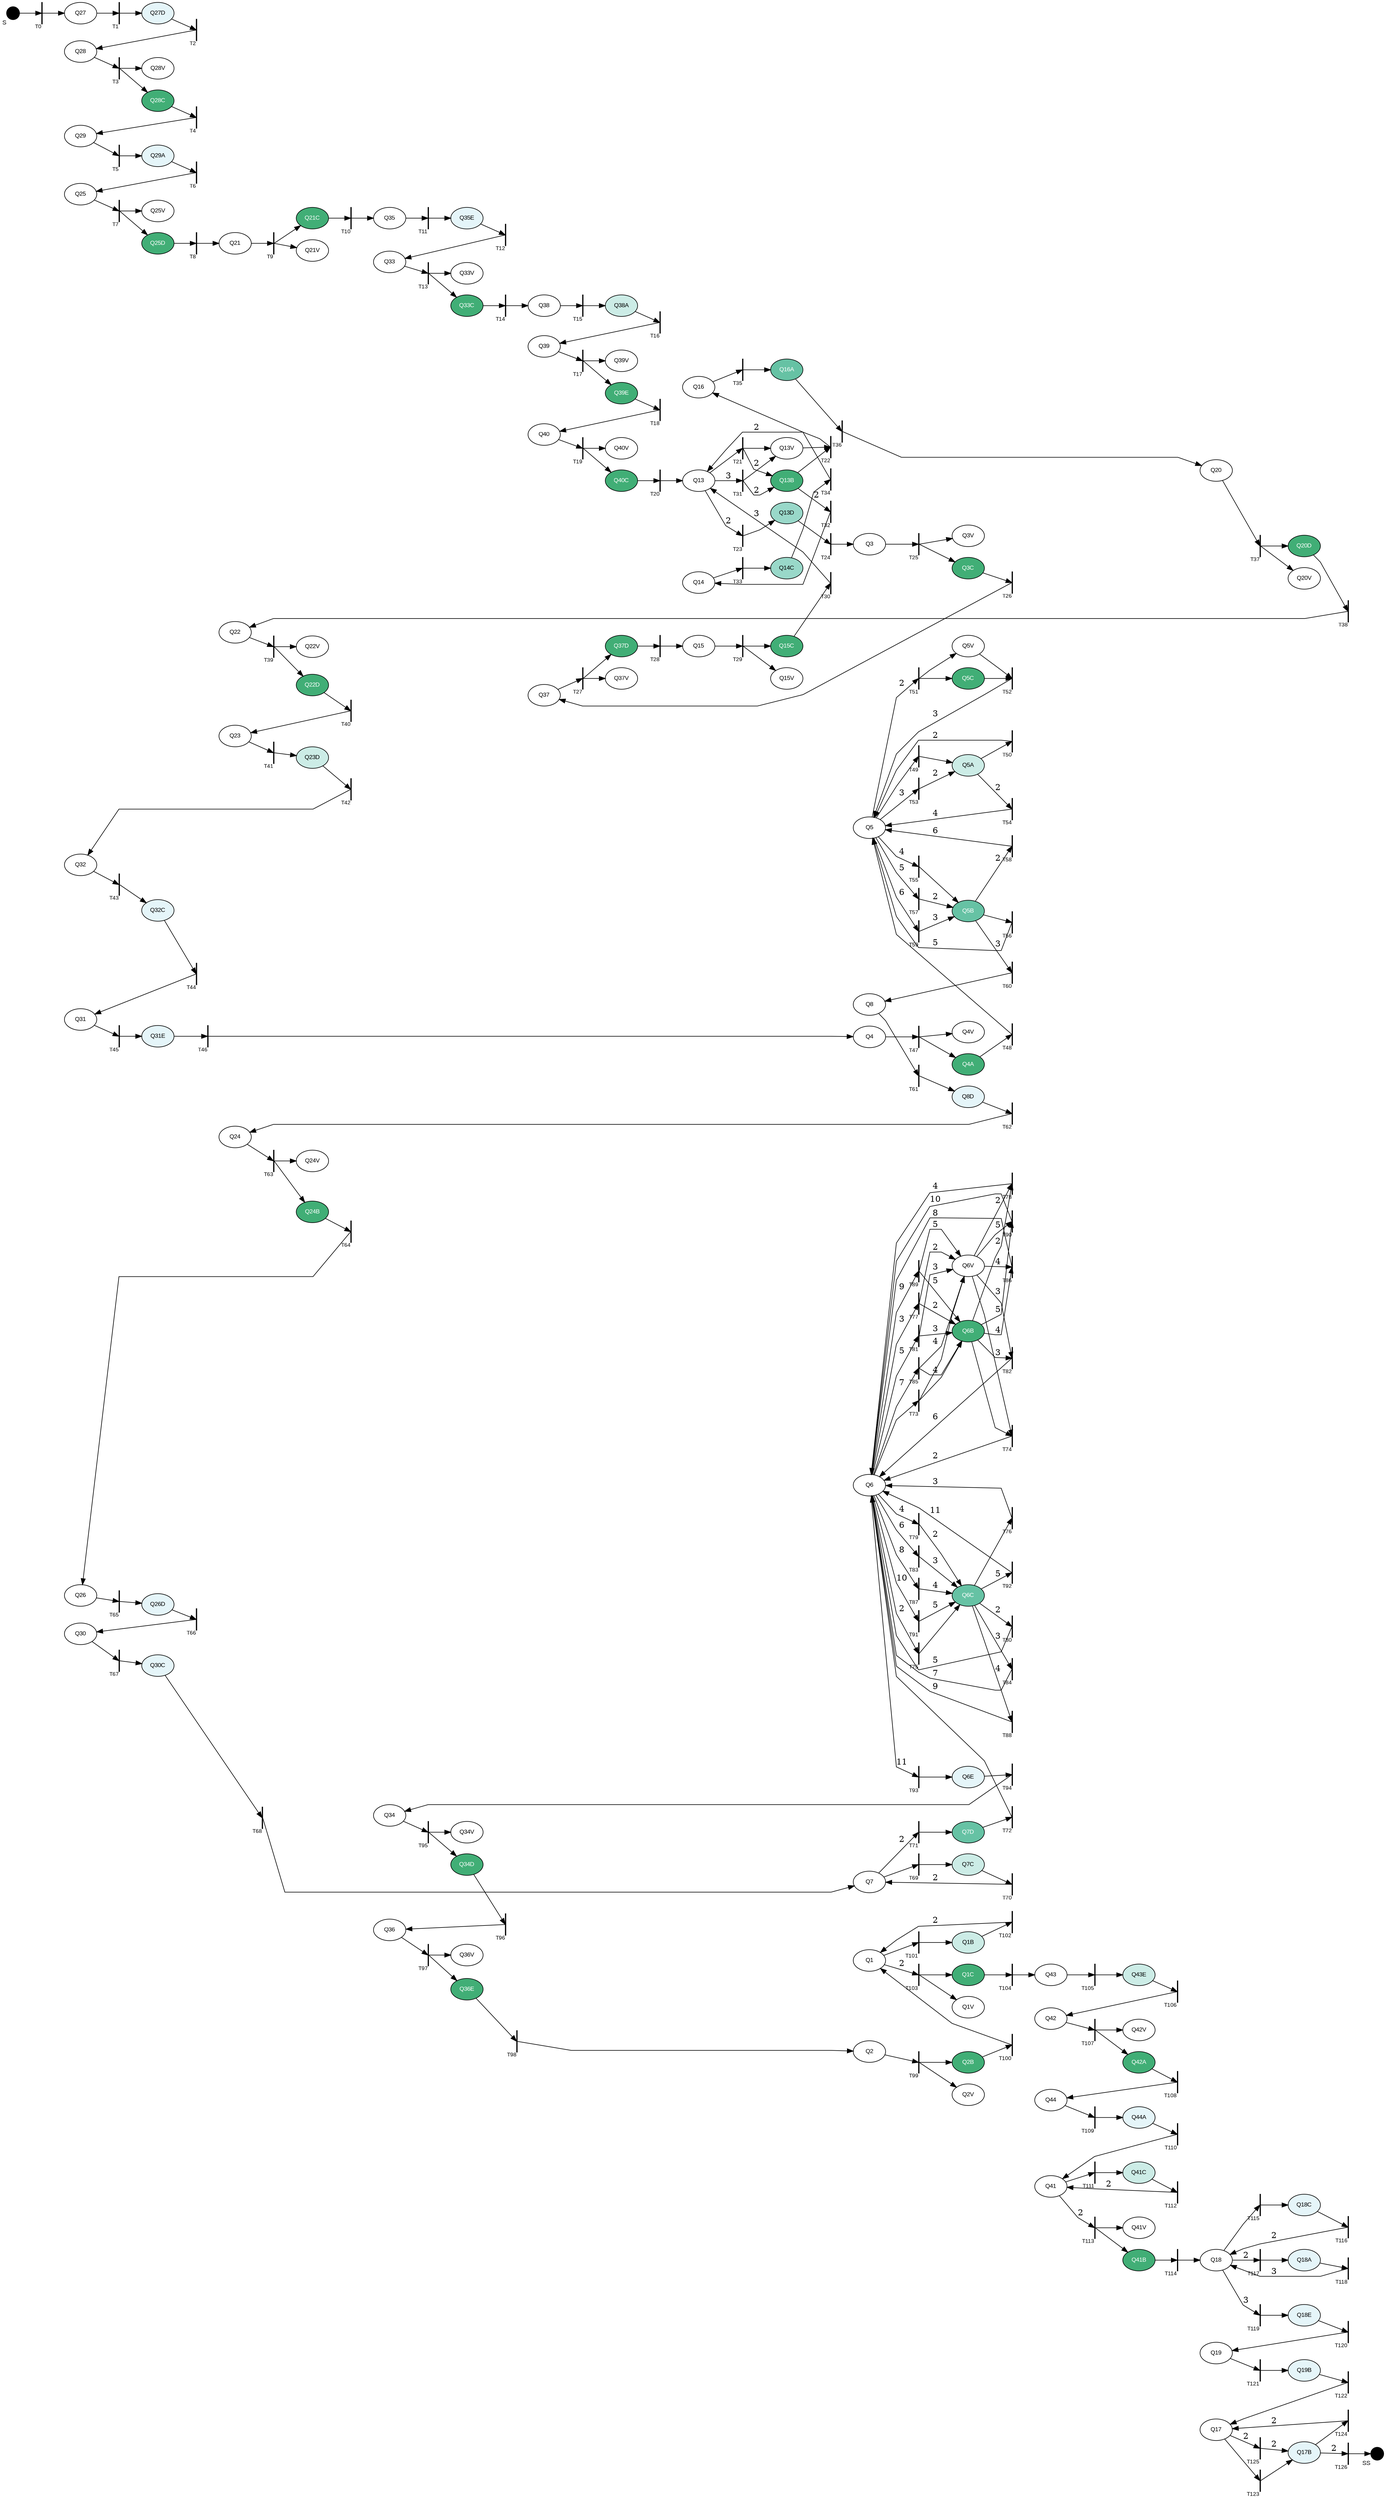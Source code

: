 digraph G { rankdir=LR; splines=polyline;
node[style=filled; fontsize=10; fontname=Arial; fontcolor=black; fillcolor=white; colorscheme=bugn9];
"S"[fillcolor=black; shape=point; width=0.3; xlabel="S";];"Q27"[colorscheme="reds5"; fillcolor=white; ]; "Q27D"[fillcolor=2; ]; "Q28"[colorscheme="reds5"; fillcolor=white; ]; "Q28C"[fillcolor=6; fontcolor=white;]; "Q29"[colorscheme="reds5"; fillcolor=white; ]; "Q29A"[fillcolor=2; ]; "Q25"[colorscheme="reds5"; fillcolor=white; ]; "Q25D"[fillcolor=6; fontcolor=white;]; "Q21"[colorscheme="reds5"; fillcolor=white; ]; "Q21C"[fillcolor=6; fontcolor=white;]; "Q35"[colorscheme="reds5"; fillcolor=white; ]; "Q35E"[fillcolor=2; ]; "Q33"[colorscheme="reds5"; fillcolor=white; ]; "Q33C"[fillcolor=6; fontcolor=white;]; "Q38"[colorscheme="reds5"; fillcolor=white; ]; "Q38A"[fillcolor=3; ]; "Q39"[colorscheme="reds5"; fillcolor=white; ]; "Q39E"[fillcolor=6; fontcolor=white;]; "Q40"[colorscheme="reds5"; fillcolor=white; ]; "Q40C"[fillcolor=6; fontcolor=white;]; "Q13"[colorscheme="reds5"; fillcolor=white; ]; "Q13B"[fillcolor=6; fontcolor=white;]; "Q13D"[fillcolor=4; ]; "Q3"[colorscheme="reds5"; fillcolor=white; ]; "Q3C"[fillcolor=6; fontcolor=white;]; "Q37"[colorscheme="reds5"; fillcolor=white; ]; "Q37D"[fillcolor=6; fontcolor=white;]; "Q15"[colorscheme="reds5"; fillcolor=white; ]; "Q15C"[fillcolor=6; fontcolor=white;]; "Q14"[colorscheme="reds5"; fillcolor=white; ]; "Q14C"[fillcolor=4; ]; "Q16"[colorscheme="reds5"; fillcolor=white; ]; "Q16A"[fillcolor=5; fontcolor=white;]; "Q20"[colorscheme="reds5"; fillcolor=white; ]; "Q20D"[fillcolor=6; fontcolor=white;]; "Q22"[colorscheme="reds5"; fillcolor=white; ]; "Q22D"[fillcolor=6; fontcolor=white;]; "Q23"[colorscheme="reds5"; fillcolor=white; ]; "Q23D"[fillcolor=3; ]; "Q32"[colorscheme="reds5"; fillcolor=white; ]; "Q32C"[fillcolor=2; ]; "Q31"[colorscheme="reds5"; fillcolor=white; ]; "Q31E"[fillcolor=2; ]; "Q4"[colorscheme="reds5"; fillcolor=white; ]; "Q4A"[fillcolor=6; fontcolor=white;]; "Q5"[colorscheme="reds5"; fillcolor=white; ]; "Q5A"[fillcolor=3; ]; "Q5C"[fillcolor=6; fontcolor=white;]; "Q5B"[fillcolor=5; fontcolor=white;]; "Q8"[colorscheme="reds5"; fillcolor=white; ]; "Q8D"[fillcolor=2; ]; "Q24"[colorscheme="reds5"; fillcolor=white; ]; "Q24B"[fillcolor=6; fontcolor=white;]; "Q26"[colorscheme="reds5"; fillcolor=white; ]; "Q26D"[fillcolor=2; ]; "Q30"[colorscheme="reds5"; fillcolor=white; ]; "Q30C"[fillcolor=2; ]; "Q7"[colorscheme="reds5"; fillcolor=white; ]; "Q7C"[fillcolor=3; ]; "Q7D"[fillcolor=5; fontcolor=white;]; "Q6"[colorscheme="reds5"; fillcolor=white; fontcolor=black;]; "Q6B"[fillcolor=6; fontcolor=white;]; "Q6C"[fillcolor=5; fontcolor=white;]; "Q6E"[fillcolor=2; ]; "Q34"[colorscheme="reds5"; fillcolor=white; ]; "Q34D"[fillcolor=6; fontcolor=white;]; "Q36"[colorscheme="reds5"; fillcolor=white; ]; "Q36E"[fillcolor=6; fontcolor=white;]; "Q2"[colorscheme="reds5"; fillcolor=white; ]; "Q2B"[fillcolor=6; fontcolor=white;]; "Q1"[colorscheme="reds5"; fillcolor=white; ]; "Q1B"[fillcolor=3; ]; "Q1C"[fillcolor=6; fontcolor=white;]; "Q43"[colorscheme="reds5"; fillcolor=white; ]; "Q43E"[fillcolor=3; ]; "Q42"[colorscheme="reds5"; fillcolor=white; ]; "Q42A"[fillcolor=6; fontcolor=white;]; "Q44"[colorscheme="reds5"; fillcolor=white; ]; "Q44A"[fillcolor=2; ]; "Q41"[colorscheme="reds5"; fillcolor=white; ]; "Q41C"[fillcolor=3; ]; "Q41B"[fillcolor=6; fontcolor=white;]; "Q18"[colorscheme="reds5"; fillcolor=white; ]; "Q18C"[fillcolor=2; ]; "Q18A"[fillcolor=2; ]; "Q18E"[fillcolor=2; ]; "Q19"[colorscheme="reds5"; fillcolor=white; ]; "Q19B"[fillcolor=2; ]; "Q17"[colorscheme="reds5"; fillcolor=white; ]; "Q17B"[fillcolor=2; ]; "SS"[fillcolor=black; shape=point; width=0.3; xlabel="SS";];"T0"[fillcolor=black; shape=box; label=""; width=0.01; fontsize=9; xlabel="T0"]; "T1"[fillcolor=black; shape=box; label=""; width=0.01; fontsize=9; xlabel="T1"]; "T2"[fillcolor=black; shape=box; label=""; width=0.01; fontsize=9; xlabel="T2"]; "T3"[fillcolor=black; shape=box; label=""; width=0.01; fontsize=9; xlabel="T3"]; "T4"[fillcolor=black; shape=box; label=""; width=0.01; fontsize=9; xlabel="T4"]; "T5"[fillcolor=black; shape=box; label=""; width=0.01; fontsize=9; xlabel="T5"]; "T6"[fillcolor=black; shape=box; label=""; width=0.01; fontsize=9; xlabel="T6"]; "T7"[fillcolor=black; shape=box; label=""; width=0.01; fontsize=9; xlabel="T7"]; "T8"[fillcolor=black; shape=box; label=""; width=0.01; fontsize=9; xlabel="T8"]; "T9"[fillcolor=black; shape=box; label=""; width=0.01; fontsize=9; xlabel="T9"]; "T10"[fillcolor=black; shape=box; label=""; width=0.01; fontsize=9; xlabel="T10"]; "T11"[fillcolor=black; shape=box; label=""; width=0.01; fontsize=9; xlabel="T11"]; "T12"[fillcolor=black; shape=box; label=""; width=0.01; fontsize=9; xlabel="T12"]; "T13"[fillcolor=black; shape=box; label=""; width=0.01; fontsize=9; xlabel="T13"]; "T14"[fillcolor=black; shape=box; label=""; width=0.01; fontsize=9; xlabel="T14"]; "T15"[fillcolor=black; shape=box; label=""; width=0.01; fontsize=9; xlabel="T15"]; "T16"[fillcolor=black; shape=box; label=""; width=0.01; fontsize=9; xlabel="T16"]; "T17"[fillcolor=black; shape=box; label=""; width=0.01; fontsize=9; xlabel="T17"]; "T18"[fillcolor=black; shape=box; label=""; width=0.01; fontsize=9; xlabel="T18"]; "T19"[fillcolor=black; shape=box; label=""; width=0.01; fontsize=9; xlabel="T19"]; "T20"[fillcolor=black; shape=box; label=""; width=0.01; fontsize=9; xlabel="T20"]; "T21"[fillcolor=black; shape=box; label=""; width=0.01; fontsize=9; xlabel="T21"]; "T22"[fillcolor=black; shape=box; label=""; width=0.01; fontsize=9; xlabel="T22"]; "T23"[fillcolor=black; shape=box; label=""; width=0.01; fontsize=9; xlabel="T23"]; "T24"[fillcolor=black; shape=box; label=""; width=0.01; fontsize=9; xlabel="T24"]; "T25"[fillcolor=black; shape=box; label=""; width=0.01; fontsize=9; xlabel="T25"]; "T26"[fillcolor=black; shape=box; label=""; width=0.01; fontsize=9; xlabel="T26"]; "T27"[fillcolor=black; shape=box; label=""; width=0.01; fontsize=9; xlabel="T27"]; "T28"[fillcolor=black; shape=box; label=""; width=0.01; fontsize=9; xlabel="T28"]; "T29"[fillcolor=black; shape=box; label=""; width=0.01; fontsize=9; xlabel="T29"]; "T30"[fillcolor=black; shape=box; label=""; width=0.01; fontsize=9; xlabel="T30"]; "T31"[fillcolor=black; shape=box; label=""; width=0.01; fontsize=9; xlabel="T31"]; "T32"[fillcolor=black; shape=box; label=""; width=0.01; fontsize=9; xlabel="T32"]; "T33"[fillcolor=black; shape=box; label=""; width=0.01; fontsize=9; xlabel="T33"]; "T34"[fillcolor=black; shape=box; label=""; width=0.01; fontsize=9; xlabel="T34"]; "T35"[fillcolor=black; shape=box; label=""; width=0.01; fontsize=9; xlabel="T35"]; "T36"[fillcolor=black; shape=box; label=""; width=0.01; fontsize=9; xlabel="T36"]; "T37"[fillcolor=black; shape=box; label=""; width=0.01; fontsize=9; xlabel="T37"]; "T38"[fillcolor=black; shape=box; label=""; width=0.01; fontsize=9; xlabel="T38"]; "T39"[fillcolor=black; shape=box; label=""; width=0.01; fontsize=9; xlabel="T39"]; "T40"[fillcolor=black; shape=box; label=""; width=0.01; fontsize=9; xlabel="T40"]; "T41"[fillcolor=black; shape=box; label=""; width=0.01; fontsize=9; xlabel="T41"]; "T42"[fillcolor=black; shape=box; label=""; width=0.01; fontsize=9; xlabel="T42"]; "T43"[fillcolor=black; shape=box; label=""; width=0.01; fontsize=9; xlabel="T43"]; "T44"[fillcolor=black; shape=box; label=""; width=0.01; fontsize=9; xlabel="T44"]; "T45"[fillcolor=black; shape=box; label=""; width=0.01; fontsize=9; xlabel="T45"]; "T46"[fillcolor=black; shape=box; label=""; width=0.01; fontsize=9; xlabel="T46"]; "T47"[fillcolor=black; shape=box; label=""; width=0.01; fontsize=9; xlabel="T47"]; "T48"[fillcolor=black; shape=box; label=""; width=0.01; fontsize=9; xlabel="T48"]; "T49"[fillcolor=black; shape=box; label=""; width=0.01; fontsize=9; xlabel="T49"]; "T50"[fillcolor=black; shape=box; label=""; width=0.01; fontsize=9; xlabel="T50"]; "T51"[fillcolor=black; shape=box; label=""; width=0.01; fontsize=9; xlabel="T51"]; "T52"[fillcolor=black; shape=box; label=""; width=0.01; fontsize=9; xlabel="T52"]; "T53"[fillcolor=black; shape=box; label=""; width=0.01; fontsize=9; xlabel="T53"]; "T54"[fillcolor=black; shape=box; label=""; width=0.01; fontsize=9; xlabel="T54"]; "T55"[fillcolor=black; shape=box; label=""; width=0.01; fontsize=9; xlabel="T55"]; "T56"[fillcolor=black; shape=box; label=""; width=0.01; fontsize=9; xlabel="T56"]; "T57"[fillcolor=black; shape=box; label=""; width=0.01; fontsize=9; xlabel="T57"]; "T58"[fillcolor=black; shape=box; label=""; width=0.01; fontsize=9; xlabel="T58"]; "T59"[fillcolor=black; shape=box; label=""; width=0.01; fontsize=9; xlabel="T59"]; "T60"[fillcolor=black; shape=box; label=""; width=0.01; fontsize=9; xlabel="T60"]; "T61"[fillcolor=black; shape=box; label=""; width=0.01; fontsize=9; xlabel="T61"]; "T62"[fillcolor=black; shape=box; label=""; width=0.01; fontsize=9; xlabel="T62"]; "T63"[fillcolor=black; shape=box; label=""; width=0.01; fontsize=9; xlabel="T63"]; "T64"[fillcolor=black; shape=box; label=""; width=0.01; fontsize=9; xlabel="T64"]; "T65"[fillcolor=black; shape=box; label=""; width=0.01; fontsize=9; xlabel="T65"]; "T66"[fillcolor=black; shape=box; label=""; width=0.01; fontsize=9; xlabel="T66"]; "T67"[fillcolor=black; shape=box; label=""; width=0.01; fontsize=9; xlabel="T67"]; "T68"[fillcolor=black; shape=box; label=""; width=0.01; fontsize=9; xlabel="T68"]; "T69"[fillcolor=black; shape=box; label=""; width=0.01; fontsize=9; xlabel="T69"]; "T70"[fillcolor=black; shape=box; label=""; width=0.01; fontsize=9; xlabel="T70"]; "T71"[fillcolor=black; shape=box; label=""; width=0.01; fontsize=9; xlabel="T71"]; "T72"[fillcolor=black; shape=box; label=""; width=0.01; fontsize=9; xlabel="T72"]; "T73"[fillcolor=black; shape=box; label=""; width=0.01; fontsize=9; xlabel="T73"]; "T74"[fillcolor=black; shape=box; label=""; width=0.01; fontsize=9; xlabel="T74"]; "T75"[fillcolor=black; shape=box; label=""; width=0.01; fontsize=9; xlabel="T75"]; "T76"[fillcolor=black; shape=box; label=""; width=0.01; fontsize=9; xlabel="T76"]; "T77"[fillcolor=black; shape=box; label=""; width=0.01; fontsize=9; xlabel="T77"]; "T78"[fillcolor=black; shape=box; label=""; width=0.01; fontsize=9; xlabel="T78"]; "T79"[fillcolor=black; shape=box; label=""; width=0.01; fontsize=9; xlabel="T79"]; "T80"[fillcolor=black; shape=box; label=""; width=0.01; fontsize=9; xlabel="T80"]; "T81"[fillcolor=black; shape=box; label=""; width=0.01; fontsize=9; xlabel="T81"]; "T82"[fillcolor=black; shape=box; label=""; width=0.01; fontsize=9; xlabel="T82"]; "T83"[fillcolor=black; shape=box; label=""; width=0.01; fontsize=9; xlabel="T83"]; "T84"[fillcolor=black; shape=box; label=""; width=0.01; fontsize=9; xlabel="T84"]; "T85"[fillcolor=black; shape=box; label=""; width=0.01; fontsize=9; xlabel="T85"]; "T86"[fillcolor=black; shape=box; label=""; width=0.01; fontsize=9; xlabel="T86"]; "T87"[fillcolor=black; shape=box; label=""; width=0.01; fontsize=9; xlabel="T87"]; "T88"[fillcolor=black; shape=box; label=""; width=0.01; fontsize=9; xlabel="T88"]; "T89"[fillcolor=black; shape=box; label=""; width=0.01; fontsize=9; xlabel="T89"]; "T90"[fillcolor=black; shape=box; label=""; width=0.01; fontsize=9; xlabel="T90"]; "T91"[fillcolor=black; shape=box; label=""; width=0.01; fontsize=9; xlabel="T91"]; "T92"[fillcolor=black; shape=box; label=""; width=0.01; fontsize=9; xlabel="T92"]; "T93"[fillcolor=black; shape=box; label=""; width=0.01; fontsize=9; xlabel="T93"]; "T94"[fillcolor=black; shape=box; label=""; width=0.01; fontsize=9; xlabel="T94"]; "T95"[fillcolor=black; shape=box; label=""; width=0.01; fontsize=9; xlabel="T95"]; "T96"[fillcolor=black; shape=box; label=""; width=0.01; fontsize=9; xlabel="T96"]; "T97"[fillcolor=black; shape=box; label=""; width=0.01; fontsize=9; xlabel="T97"]; "T98"[fillcolor=black; shape=box; label=""; width=0.01; fontsize=9; xlabel="T98"]; "T99"[fillcolor=black; shape=box; label=""; width=0.01; fontsize=9; xlabel="T99"]; "T100"[fillcolor=black; shape=box; label=""; width=0.01; fontsize=9; xlabel="T100"]; "T101"[fillcolor=black; shape=box; label=""; width=0.01; fontsize=9; xlabel="T101"]; "T102"[fillcolor=black; shape=box; label=""; width=0.01; fontsize=9; xlabel="T102"]; "T103"[fillcolor=black; shape=box; label=""; width=0.01; fontsize=9; xlabel="T103"]; "T104"[fillcolor=black; shape=box; label=""; width=0.01; fontsize=9; xlabel="T104"]; "T105"[fillcolor=black; shape=box; label=""; width=0.01; fontsize=9; xlabel="T105"]; "T106"[fillcolor=black; shape=box; label=""; width=0.01; fontsize=9; xlabel="T106"]; "T107"[fillcolor=black; shape=box; label=""; width=0.01; fontsize=9; xlabel="T107"]; "T108"[fillcolor=black; shape=box; label=""; width=0.01; fontsize=9; xlabel="T108"]; "T109"[fillcolor=black; shape=box; label=""; width=0.01; fontsize=9; xlabel="T109"]; "T110"[fillcolor=black; shape=box; label=""; width=0.01; fontsize=9; xlabel="T110"]; "T111"[fillcolor=black; shape=box; label=""; width=0.01; fontsize=9; xlabel="T111"]; "T112"[fillcolor=black; shape=box; label=""; width=0.01; fontsize=9; xlabel="T112"]; "T113"[fillcolor=black; shape=box; label=""; width=0.01; fontsize=9; xlabel="T113"]; "T114"[fillcolor=black; shape=box; label=""; width=0.01; fontsize=9; xlabel="T114"]; "T115"[fillcolor=black; shape=box; label=""; width=0.01; fontsize=9; xlabel="T115"]; "T116"[fillcolor=black; shape=box; label=""; width=0.01; fontsize=9; xlabel="T116"]; "T117"[fillcolor=black; shape=box; label=""; width=0.01; fontsize=9; xlabel="T117"]; "T118"[fillcolor=black; shape=box; label=""; width=0.01; fontsize=9; xlabel="T118"]; "T119"[fillcolor=black; shape=box; label=""; width=0.01; fontsize=9; xlabel="T119"]; "T120"[fillcolor=black; shape=box; label=""; width=0.01; fontsize=9; xlabel="T120"]; "T121"[fillcolor=black; shape=box; label=""; width=0.01; fontsize=9; xlabel="T121"]; "T122"[fillcolor=black; shape=box; label=""; width=0.01; fontsize=9; xlabel="T122"]; "T123"[fillcolor=black; shape=box; label=""; width=0.01; fontsize=9; xlabel="T123"]; "T124"[fillcolor=black; shape=box; label=""; width=0.01; fontsize=9; xlabel="T124"]; "T125"[fillcolor=black; shape=box; label=""; width=0.01; fontsize=9; xlabel="T125"]; "T126"[fillcolor=black; shape=box; label=""; width=0.01; fontsize=9; xlabel="T126"]; {rank=same; "Q27"; "Q28"; "Q29"; "Q25"; "Q32"; "Q31"; "Q26"; "Q30"; }{rank=same; "Q21"; "Q22"; "Q23"; "Q24"; }{rank=same; "Q35"; "Q33"; "Q34"; "Q36"; }{rank=same; "Q38"; "Q39"; "Q40"; "Q37"; }{rank=same; "Q13"; "Q15"; "Q14"; "Q16"; }{rank=same; "Q3"; "Q4"; "Q5"; "Q8"; "Q7"; "Q6"; "Q2"; "Q1"; }{rank=same; "Q20"; "Q18"; "Q19"; "Q17"; }{rank=same; "Q43"; "Q42"; "Q44"; "Q41"; }"S"->"T0" "T0"->"Q27" "Q27"->"T1" "T1"->"Q27D" "Q27D"->"T2" "T2"->"Q28" "Q28"->"T3" "T3"->"Q28C" "T3"->"Q28V" "Q28C"->"T4" "T4"->"Q29" "Q29"->"T5" "T5"->"Q29A" "Q29A"->"T6" "T6"->"Q25" "Q25"->"T7" "T7"->"Q25D" "T7"->"Q25V" "Q25D"->"T8" "T8"->"Q21" "Q21"->"T9" "T9"->"Q21C" "T9"->"Q21V" "Q21C"->"T10" "T10"->"Q35" "Q35"->"T11" "T11"->"Q35E" "Q35E"->"T12" "T12"->"Q33" "Q33"->"T13" "T13"->"Q33C" "T13"->"Q33V" "Q33C"->"T14" "T14"->"Q38" "Q38"->"T15" "T15"->"Q38A" "Q38A"->"T16" "T16"->"Q39" "Q39"->"T17" "T17"->"Q39E" "T17"->"Q39V" "Q39E"->"T18" "T18"->"Q40" "Q40"->"T19" "T19"->"Q40C" "T19"->"Q40V" "Q40C"->"T20" "T20"->"Q13" "Q13"->"T21" "T21"->"Q13B" "T21"->"Q13V" "Q13B"->"T22" "Q13V"->"T22" "T22"->"Q13"[label="2";]; "Q13"->"T23"[label="2";]; "T23"->"Q13D" "Q13D"->"T24" "T24"->"Q3" "Q3"->"T25" "T25"->"Q3C" "T25"->"Q3V" "Q3C"->"T26" "T26"->"Q37" "Q37"->"T27" "T27"->"Q37D" "T27"->"Q37V" "Q37D"->"T28" "T28"->"Q15" "Q15"->"T29" "T29"->"Q15C" "T29"->"Q15V" "Q15C"->"T30" "T30"->"Q13"[label="3";]; "Q13"->"T31"[label="3";]; "T31"->"Q13B"[label="2";]; "T31"->"Q13V"[label="2";]; "Q13B"->"T32"[label="2";]; "T32"->"Q14" "Q14"->"T33" "T33"->"Q14C" "Q14C"->"T34" "T34"->"Q16" "Q16"->"T35" "T35"->"Q16A" "Q16A"->"T36" "T36"->"Q20" "Q20"->"T37" "T37"->"Q20D" "T37"->"Q20V" "Q20D"->"T38" "T38"->"Q22" "Q22"->"T39" "T39"->"Q22D" "T39"->"Q22V" "Q22D"->"T40" "T40"->"Q23" "Q23"->"T41" "T41"->"Q23D" "Q23D"->"T42" "T42"->"Q32" "Q32"->"T43" "T43"->"Q32C" "Q32C"->"T44" "T44"->"Q31" "Q31"->"T45" "T45"->"Q31E" "Q31E"->"T46" "T46"->"Q4" "Q4"->"T47" "T47"->"Q4A" "T47"->"Q4V" "Q4A"->"T48" "T48"->"Q5" "Q5"->"T49" "T49"->"Q5A" "Q5A"->"T50" "T50"->"Q5"[label="2";]; "Q5"->"T51"[label="2";]; "T51"->"Q5C" "T51"->"Q5V" "Q5C"->"T52" "Q5V"->"T52" "T52"->"Q5"[label="3";]; "Q5"->"T53"[label="3";]; "T53"->"Q5A"[label="2";]; "Q5A"->"T54"[label="2";]; "T54"->"Q5"[label="4";]; "Q5"->"T55"[label="4";]; "T55"->"Q5B" "Q5B"->"T56" "T56"->"Q5"[label="5";]; "Q5"->"T57"[label="5";]; "T57"->"Q5B"[label="2";]; "Q5B"->"T58"[label="2";]; "T58"->"Q5"[label="6";]; "Q5"->"T59"[label="6";]; "T59"->"Q5B"[label="3";]; "Q5B"->"T60"[label="3";]; "T60"->"Q8" "Q8"->"T61" "T61"->"Q8D" "Q8D"->"T62" "T62"->"Q24" "Q24"->"T63" "T63"->"Q24B" "T63"->"Q24V" "Q24B"->"T64" "T64"->"Q26" "Q26"->"T65" "T65"->"Q26D" "Q26D"->"T66" "T66"->"Q30" "Q30"->"T67" "T67"->"Q30C" "Q30C"->"T68" "T68"->"Q7" "Q7"->"T69" "T69"->"Q7C" "Q7C"->"T70" "T70"->"Q7"[label="2";]; "Q7"->"T71"[label="2";]; "T71"->"Q7D" "Q7D"->"T72" "T72"->"Q6" "Q6"->"T73" "T73"->"Q6B" "T73"->"Q6V" "Q6B"->"T74" "Q6V"->"T74" "T74"->"Q6"[label="2";]; "Q6"->"T75"[label="2";]; "T75"->"Q6C" "Q6C"->"T76" "T76"->"Q6"[label="3";]; "Q6"->"T77"[label="3";]; "T77"->"Q6B"[label="2";]; "T77"->"Q6V"[label="2";]; "Q6B"->"T78"[label="2";]; "Q6V"->"T78"[label="2";]; "T78"->"Q6"[label="4";]; "Q6"->"T79"[label="4";]; "T79"->"Q6C"[label="2";]; "Q6C"->"T80"[label="2";]; "T80"->"Q6"[label="5";]; "Q6"->"T81"[label="5";]; "T81"->"Q6B"[label="3";]; "T81"->"Q6V"[label="3";]; "Q6B"->"T82"[label="3";]; "Q6V"->"T82"[label="3";]; "T82"->"Q6"[label="6";]; "Q6"->"T83"[label="6";]; "T83"->"Q6C"[label="3";]; "Q6C"->"T84"[label="3";]; "T84"->"Q6"[label="7";]; "Q6"->"T85"[label="7";]; "T85"->"Q6B"[label="4";]; "T85"->"Q6V"[label="4";]; "Q6B"->"T86"[label="4";]; "Q6V"->"T86"[label="4";]; "T86"->"Q6"[label="8";]; "Q6"->"T87"[label="8";]; "T87"->"Q6C"[label="4";]; "Q6C"->"T88"[label="4";]; "T88"->"Q6"[label="9";]; "Q6"->"T89"[label="9";]; "T89"->"Q6B"[label="5";]; "T89"->"Q6V"[label="5";]; "Q6B"->"T90"[label="5";]; "Q6V"->"T90"[label="5";]; "T90"->"Q6"[label="10";]; "Q6"->"T91"[label="10";]; "T91"->"Q6C"[label="5";]; "Q6C"->"T92"[label="5";]; "T92"->"Q6"[label="11";]; "Q6"->"T93"[label="11";]; "T93"->"Q6E" "Q6E"->"T94" "T94"->"Q34" "Q34"->"T95" "T95"->"Q34D" "T95"->"Q34V" "Q34D"->"T96" "T96"->"Q36" "Q36"->"T97" "T97"->"Q36E" "T97"->"Q36V" "Q36E"->"T98" "T98"->"Q2" "Q2"->"T99" "T99"->"Q2B" "T99"->"Q2V" "Q2B"->"T100" "T100"->"Q1" "Q1"->"T101" "T101"->"Q1B" "Q1B"->"T102" "T102"->"Q1"[label="2";]; "Q1"->"T103"[label="2";]; "T103"->"Q1C" "T103"->"Q1V" "Q1C"->"T104" "T104"->"Q43" "Q43"->"T105" "T105"->"Q43E" "Q43E"->"T106" "T106"->"Q42" "Q42"->"T107" "T107"->"Q42A" "T107"->"Q42V" "Q42A"->"T108" "T108"->"Q44" "Q44"->"T109" "T109"->"Q44A" "Q44A"->"T110" "T110"->"Q41" "Q41"->"T111" "T111"->"Q41C" "Q41C"->"T112" "T112"->"Q41"[label="2";]; "Q41"->"T113"[label="2";]; "T113"->"Q41B" "T113"->"Q41V" "Q41B"->"T114" "T114"->"Q18" "Q18"->"T115" "T115"->"Q18C" "Q18C"->"T116" "T116"->"Q18"[label="2";]; "Q18"->"T117"[label="2";]; "T117"->"Q18A" "Q18A"->"T118" "T118"->"Q18"[label="3";]; "Q18"->"T119"[label="3";]; "T119"->"Q18E" "Q18E"->"T120" "T120"->"Q19" "Q19"->"T121" "T121"->"Q19B" "Q19B"->"T122" "T122"->"Q17" "Q17"->"T123" "T123"->"Q17B" "Q17B"->"T124" "T124"->"Q17"[label="2";]; "Q17"->"T125"[label="2";]; "T125"->"Q17B"[label="2";]; "Q17B"->"T126"[label="2";]; "T126"->"SS" }